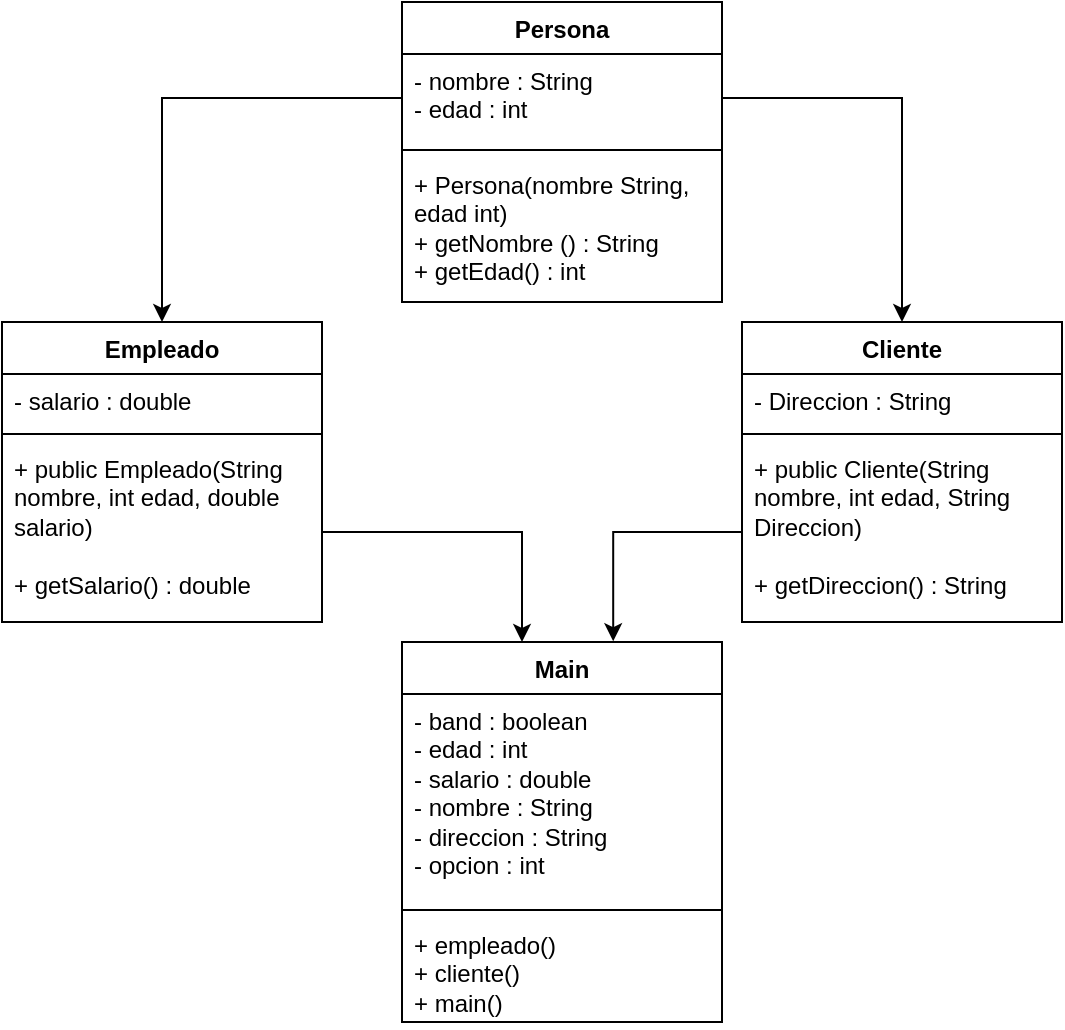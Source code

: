 <mxfile version="24.2.3" type="device">
  <diagram name="Página-1" id="8SeT7nKB73pclqhrQ0YW">
    <mxGraphModel dx="1035" dy="551" grid="1" gridSize="10" guides="1" tooltips="1" connect="1" arrows="1" fold="1" page="1" pageScale="1" pageWidth="827" pageHeight="1169" math="0" shadow="0">
      <root>
        <mxCell id="0" />
        <mxCell id="1" parent="0" />
        <mxCell id="ZUIlhbPO6r6b1tFloeMR-5" value="Persona" style="swimlane;fontStyle=1;align=center;verticalAlign=top;childLayout=stackLayout;horizontal=1;startSize=26;horizontalStack=0;resizeParent=1;resizeParentMax=0;resizeLast=0;collapsible=1;marginBottom=0;whiteSpace=wrap;html=1;" vertex="1" parent="1">
          <mxGeometry x="350" y="140" width="160" height="150" as="geometry" />
        </mxCell>
        <mxCell id="ZUIlhbPO6r6b1tFloeMR-6" value="- nombre : String&lt;div&gt;- edad : int&lt;/div&gt;" style="text;strokeColor=none;fillColor=none;align=left;verticalAlign=top;spacingLeft=4;spacingRight=4;overflow=hidden;rotatable=0;points=[[0,0.5],[1,0.5]];portConstraint=eastwest;whiteSpace=wrap;html=1;" vertex="1" parent="ZUIlhbPO6r6b1tFloeMR-5">
          <mxGeometry y="26" width="160" height="44" as="geometry" />
        </mxCell>
        <mxCell id="ZUIlhbPO6r6b1tFloeMR-7" value="" style="line;strokeWidth=1;fillColor=none;align=left;verticalAlign=middle;spacingTop=-1;spacingLeft=3;spacingRight=3;rotatable=0;labelPosition=right;points=[];portConstraint=eastwest;strokeColor=inherit;" vertex="1" parent="ZUIlhbPO6r6b1tFloeMR-5">
          <mxGeometry y="70" width="160" height="8" as="geometry" />
        </mxCell>
        <mxCell id="ZUIlhbPO6r6b1tFloeMR-8" value="+ Persona(nombre String, edad int)&lt;div&gt;+ getNombre () : String&lt;/div&gt;&lt;div&gt;+ getEdad() : int&lt;/div&gt;" style="text;strokeColor=none;fillColor=none;align=left;verticalAlign=top;spacingLeft=4;spacingRight=4;overflow=hidden;rotatable=0;points=[[0,0.5],[1,0.5]];portConstraint=eastwest;whiteSpace=wrap;html=1;" vertex="1" parent="ZUIlhbPO6r6b1tFloeMR-5">
          <mxGeometry y="78" width="160" height="72" as="geometry" />
        </mxCell>
        <mxCell id="ZUIlhbPO6r6b1tFloeMR-9" value="Empleado" style="swimlane;fontStyle=1;align=center;verticalAlign=top;childLayout=stackLayout;horizontal=1;startSize=26;horizontalStack=0;resizeParent=1;resizeParentMax=0;resizeLast=0;collapsible=1;marginBottom=0;whiteSpace=wrap;html=1;" vertex="1" parent="1">
          <mxGeometry x="150" y="300" width="160" height="150" as="geometry" />
        </mxCell>
        <mxCell id="ZUIlhbPO6r6b1tFloeMR-10" value="- salario : double" style="text;strokeColor=none;fillColor=none;align=left;verticalAlign=top;spacingLeft=4;spacingRight=4;overflow=hidden;rotatable=0;points=[[0,0.5],[1,0.5]];portConstraint=eastwest;whiteSpace=wrap;html=1;" vertex="1" parent="ZUIlhbPO6r6b1tFloeMR-9">
          <mxGeometry y="26" width="160" height="26" as="geometry" />
        </mxCell>
        <mxCell id="ZUIlhbPO6r6b1tFloeMR-11" value="" style="line;strokeWidth=1;fillColor=none;align=left;verticalAlign=middle;spacingTop=-1;spacingLeft=3;spacingRight=3;rotatable=0;labelPosition=right;points=[];portConstraint=eastwest;strokeColor=inherit;" vertex="1" parent="ZUIlhbPO6r6b1tFloeMR-9">
          <mxGeometry y="52" width="160" height="8" as="geometry" />
        </mxCell>
        <mxCell id="ZUIlhbPO6r6b1tFloeMR-12" value="+ public Empleado(String nombre, int edad, double salario)&lt;div&gt;&lt;br&gt;&lt;/div&gt;&lt;div&gt;+ getSalario() : double&lt;/div&gt;&lt;div&gt;&lt;br&gt;&lt;/div&gt;" style="text;strokeColor=none;fillColor=none;align=left;verticalAlign=top;spacingLeft=4;spacingRight=4;overflow=hidden;rotatable=0;points=[[0,0.5],[1,0.5]];portConstraint=eastwest;whiteSpace=wrap;html=1;" vertex="1" parent="ZUIlhbPO6r6b1tFloeMR-9">
          <mxGeometry y="60" width="160" height="90" as="geometry" />
        </mxCell>
        <mxCell id="ZUIlhbPO6r6b1tFloeMR-14" value="Cliente" style="swimlane;fontStyle=1;align=center;verticalAlign=top;childLayout=stackLayout;horizontal=1;startSize=26;horizontalStack=0;resizeParent=1;resizeParentMax=0;resizeLast=0;collapsible=1;marginBottom=0;whiteSpace=wrap;html=1;" vertex="1" parent="1">
          <mxGeometry x="520" y="300" width="160" height="150" as="geometry" />
        </mxCell>
        <mxCell id="ZUIlhbPO6r6b1tFloeMR-15" value="- Direccion : String" style="text;strokeColor=none;fillColor=none;align=left;verticalAlign=top;spacingLeft=4;spacingRight=4;overflow=hidden;rotatable=0;points=[[0,0.5],[1,0.5]];portConstraint=eastwest;whiteSpace=wrap;html=1;" vertex="1" parent="ZUIlhbPO6r6b1tFloeMR-14">
          <mxGeometry y="26" width="160" height="26" as="geometry" />
        </mxCell>
        <mxCell id="ZUIlhbPO6r6b1tFloeMR-16" value="" style="line;strokeWidth=1;fillColor=none;align=left;verticalAlign=middle;spacingTop=-1;spacingLeft=3;spacingRight=3;rotatable=0;labelPosition=right;points=[];portConstraint=eastwest;strokeColor=inherit;" vertex="1" parent="ZUIlhbPO6r6b1tFloeMR-14">
          <mxGeometry y="52" width="160" height="8" as="geometry" />
        </mxCell>
        <mxCell id="ZUIlhbPO6r6b1tFloeMR-17" value="+ public Cliente(String nombre, int edad, String Direccion)&lt;div&gt;&lt;br&gt;&lt;/div&gt;&lt;div&gt;+ getDireccion() : String&lt;/div&gt;&lt;div&gt;&lt;br&gt;&lt;/div&gt;" style="text;strokeColor=none;fillColor=none;align=left;verticalAlign=top;spacingLeft=4;spacingRight=4;overflow=hidden;rotatable=0;points=[[0,0.5],[1,0.5]];portConstraint=eastwest;whiteSpace=wrap;html=1;" vertex="1" parent="ZUIlhbPO6r6b1tFloeMR-14">
          <mxGeometry y="60" width="160" height="90" as="geometry" />
        </mxCell>
        <mxCell id="ZUIlhbPO6r6b1tFloeMR-22" value="Main" style="swimlane;fontStyle=1;align=center;verticalAlign=top;childLayout=stackLayout;horizontal=1;startSize=26;horizontalStack=0;resizeParent=1;resizeParentMax=0;resizeLast=0;collapsible=1;marginBottom=0;whiteSpace=wrap;html=1;" vertex="1" parent="1">
          <mxGeometry x="350" y="460" width="160" height="190" as="geometry" />
        </mxCell>
        <mxCell id="ZUIlhbPO6r6b1tFloeMR-23" value="- band : boolean&lt;div&gt;- edad : int&lt;/div&gt;&lt;div&gt;- salario : double&lt;/div&gt;&lt;div&gt;- nombre : String&lt;/div&gt;&lt;div&gt;- direccion : String&lt;/div&gt;&lt;div&gt;- opcion : int&lt;/div&gt;" style="text;strokeColor=none;fillColor=none;align=left;verticalAlign=top;spacingLeft=4;spacingRight=4;overflow=hidden;rotatable=0;points=[[0,0.5],[1,0.5]];portConstraint=eastwest;whiteSpace=wrap;html=1;" vertex="1" parent="ZUIlhbPO6r6b1tFloeMR-22">
          <mxGeometry y="26" width="160" height="104" as="geometry" />
        </mxCell>
        <mxCell id="ZUIlhbPO6r6b1tFloeMR-24" value="" style="line;strokeWidth=1;fillColor=none;align=left;verticalAlign=middle;spacingTop=-1;spacingLeft=3;spacingRight=3;rotatable=0;labelPosition=right;points=[];portConstraint=eastwest;strokeColor=inherit;" vertex="1" parent="ZUIlhbPO6r6b1tFloeMR-22">
          <mxGeometry y="130" width="160" height="8" as="geometry" />
        </mxCell>
        <mxCell id="ZUIlhbPO6r6b1tFloeMR-25" value="+ empleado()&lt;div&gt;+ cliente()&lt;/div&gt;&lt;div&gt;+ main()&lt;/div&gt;" style="text;strokeColor=none;fillColor=none;align=left;verticalAlign=top;spacingLeft=4;spacingRight=4;overflow=hidden;rotatable=0;points=[[0,0.5],[1,0.5]];portConstraint=eastwest;whiteSpace=wrap;html=1;" vertex="1" parent="ZUIlhbPO6r6b1tFloeMR-22">
          <mxGeometry y="138" width="160" height="52" as="geometry" />
        </mxCell>
        <mxCell id="ZUIlhbPO6r6b1tFloeMR-26" style="edgeStyle=orthogonalEdgeStyle;rounded=0;orthogonalLoop=1;jettySize=auto;html=1;entryX=0.5;entryY=0;entryDx=0;entryDy=0;" edge="1" parent="1" source="ZUIlhbPO6r6b1tFloeMR-6" target="ZUIlhbPO6r6b1tFloeMR-9">
          <mxGeometry relative="1" as="geometry" />
        </mxCell>
        <mxCell id="ZUIlhbPO6r6b1tFloeMR-27" style="edgeStyle=orthogonalEdgeStyle;rounded=0;orthogonalLoop=1;jettySize=auto;html=1;exitX=1;exitY=0.5;exitDx=0;exitDy=0;" edge="1" parent="1" source="ZUIlhbPO6r6b1tFloeMR-6" target="ZUIlhbPO6r6b1tFloeMR-14">
          <mxGeometry relative="1" as="geometry" />
        </mxCell>
        <mxCell id="ZUIlhbPO6r6b1tFloeMR-28" style="edgeStyle=orthogonalEdgeStyle;rounded=0;orthogonalLoop=1;jettySize=auto;html=1;" edge="1" parent="1" source="ZUIlhbPO6r6b1tFloeMR-12" target="ZUIlhbPO6r6b1tFloeMR-22">
          <mxGeometry relative="1" as="geometry">
            <Array as="points">
              <mxPoint x="410" y="405" />
            </Array>
          </mxGeometry>
        </mxCell>
        <mxCell id="ZUIlhbPO6r6b1tFloeMR-29" style="edgeStyle=orthogonalEdgeStyle;rounded=0;orthogonalLoop=1;jettySize=auto;html=1;entryX=0.66;entryY=-0.002;entryDx=0;entryDy=0;entryPerimeter=0;" edge="1" parent="1" source="ZUIlhbPO6r6b1tFloeMR-17" target="ZUIlhbPO6r6b1tFloeMR-22">
          <mxGeometry relative="1" as="geometry" />
        </mxCell>
      </root>
    </mxGraphModel>
  </diagram>
</mxfile>
